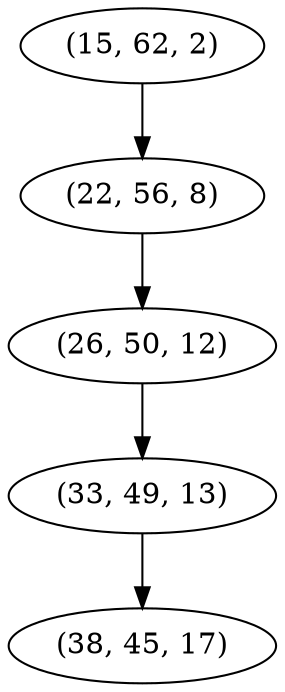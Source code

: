 digraph tree {
    "(15, 62, 2)";
    "(22, 56, 8)";
    "(26, 50, 12)";
    "(33, 49, 13)";
    "(38, 45, 17)";
    "(15, 62, 2)" -> "(22, 56, 8)";
    "(22, 56, 8)" -> "(26, 50, 12)";
    "(26, 50, 12)" -> "(33, 49, 13)";
    "(33, 49, 13)" -> "(38, 45, 17)";
}
